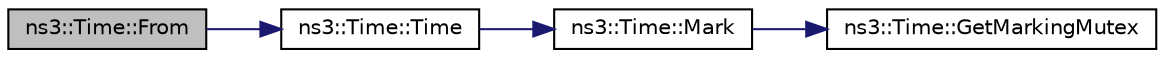 digraph "ns3::Time::From"
{
 // LATEX_PDF_SIZE
  edge [fontname="Helvetica",fontsize="10",labelfontname="Helvetica",labelfontsize="10"];
  node [fontname="Helvetica",fontsize="10",shape=record];
  rankdir="LR";
  Node1 [label="ns3::Time::From",height=0.2,width=0.4,color="black", fillcolor="grey75", style="filled", fontcolor="black",tooltip="Create a Time in the current unit."];
  Node1 -> Node2 [color="midnightblue",fontsize="10",style="solid",fontname="Helvetica"];
  Node2 [label="ns3::Time::Time",height=0.2,width=0.4,color="black", fillcolor="white", style="filled",URL="$classns3_1_1_time.html#a8a39dc1b8cbbd7fe6d940e492d1b925e",tooltip="Default constructor, with value 0."];
  Node2 -> Node3 [color="midnightblue",fontsize="10",style="solid",fontname="Helvetica"];
  Node3 [label="ns3::Time::Mark",height=0.2,width=0.4,color="black", fillcolor="white", style="filled",URL="$classns3_1_1_time.html#aa7eef2a1119c1c4855d99f1e83d44c54",tooltip="Record a Time instance with the MarkedTimes."];
  Node3 -> Node4 [color="midnightblue",fontsize="10",style="solid",fontname="Helvetica"];
  Node4 [label="ns3::Time::GetMarkingMutex",height=0.2,width=0.4,color="black", fillcolor="white", style="filled",URL="$classns3_1_1_time.html#addd8e672203391b3ae98ee475ce05272",tooltip=" "];
}
